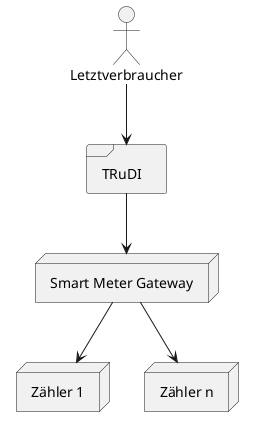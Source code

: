 @startuml

skinparam componentStyle uml2

:Letztverbraucher:
node "Smart Meter Gateway" as Smgw
node "Zähler 1" as Meter1
node "Zähler n" as Meter2

frame TRuDI {
}

Letztverbraucher --> TRuDI
TRuDI --> Smgw
Smgw --> Meter1
Smgw --> Meter2

@enduml

